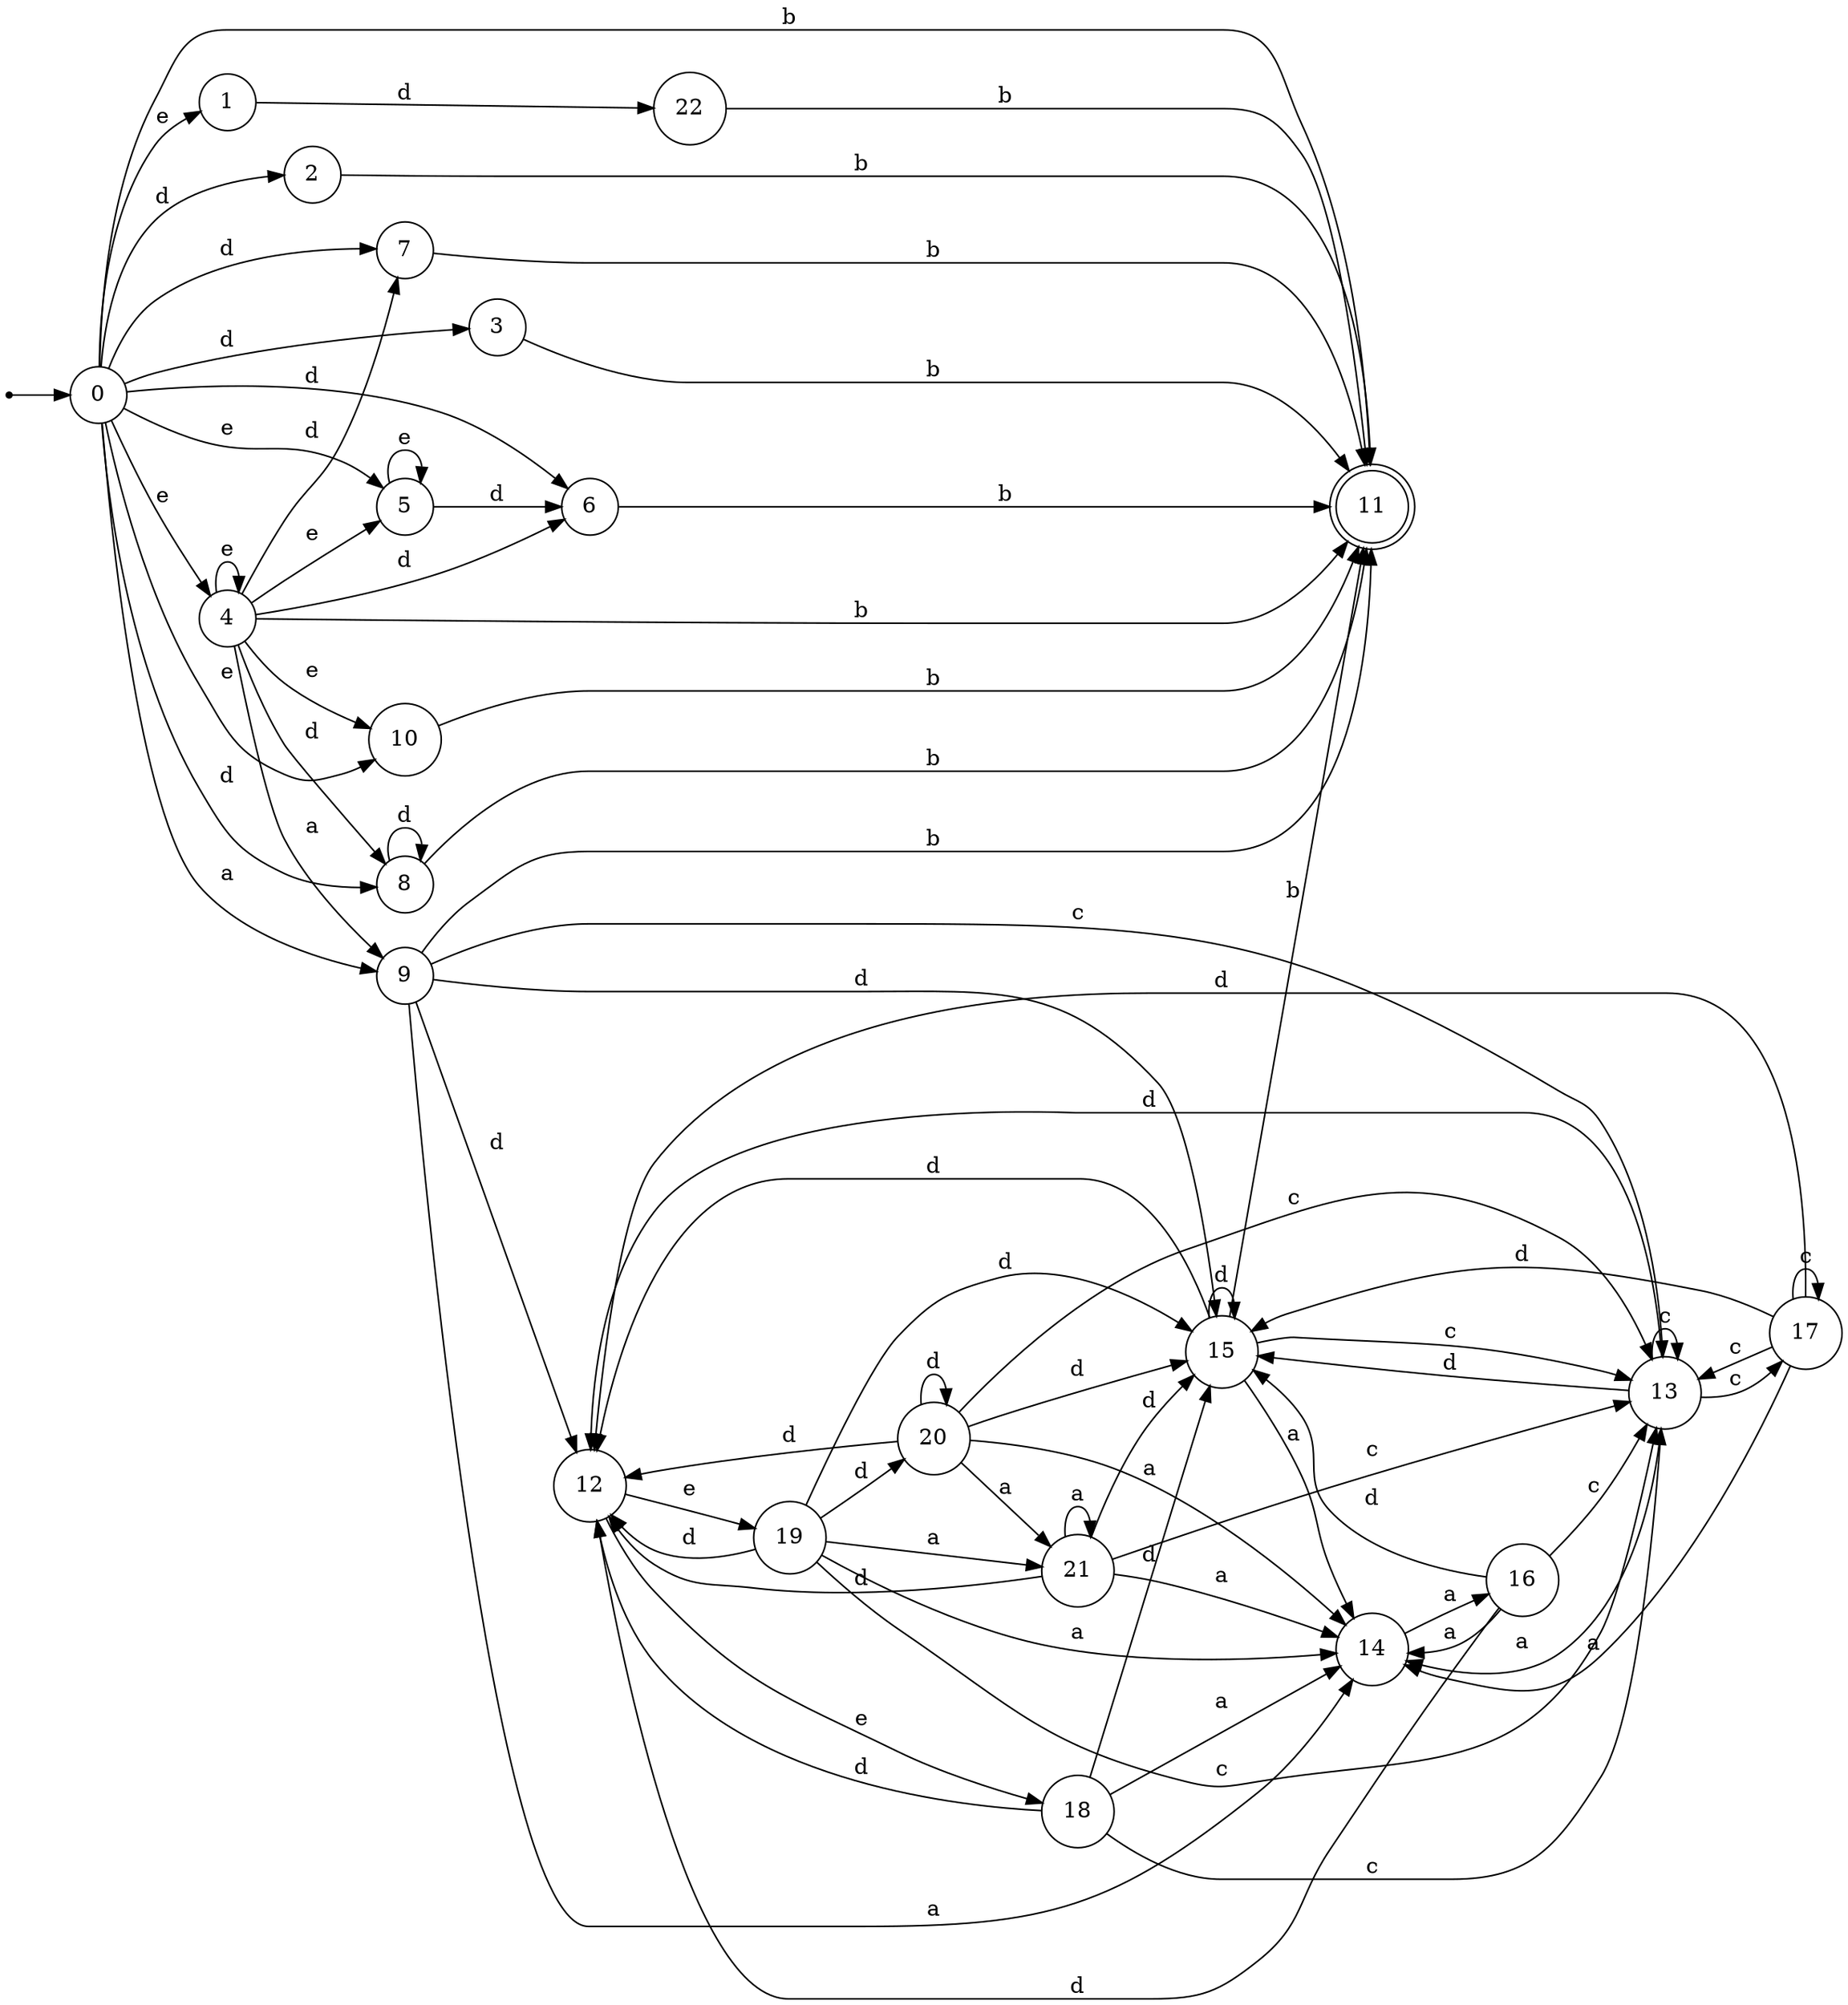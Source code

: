 digraph finite_state_machine {
rankdir=LR;
size="20,20";
node [shape = point]; "dummy0"
node [shape = circle]; "0";
"dummy0" -> "0";
node [shape = circle]; "1";
node [shape = circle]; "2";
node [shape = circle]; "3";
node [shape = circle]; "4";
node [shape = circle]; "5";
node [shape = circle]; "6";
node [shape = circle]; "7";
node [shape = circle]; "8";
node [shape = circle]; "9";
node [shape = circle]; "10";
node [shape = doublecircle]; "11";node [shape = circle]; "12";
node [shape = circle]; "13";
node [shape = circle]; "14";
node [shape = circle]; "15";
node [shape = circle]; "16";
node [shape = circle]; "17";
node [shape = circle]; "18";
node [shape = circle]; "19";
node [shape = circle]; "20";
node [shape = circle]; "21";
node [shape = circle]; "22";
"0" -> "1" [label = "e"];
 "0" -> "10" [label = "e"];
 "0" -> "4" [label = "e"];
 "0" -> "5" [label = "e"];
 "0" -> "2" [label = "d"];
 "0" -> "3" [label = "d"];
 "0" -> "6" [label = "d"];
 "0" -> "7" [label = "d"];
 "0" -> "8" [label = "d"];
 "0" -> "9" [label = "a"];
 "0" -> "11" [label = "b"];
 "10" -> "11" [label = "b"];
 "9" -> "12" [label = "d"];
 "9" -> "15" [label = "d"];
 "9" -> "13" [label = "c"];
 "9" -> "14" [label = "a"];
 "9" -> "11" [label = "b"];
 "15" -> "12" [label = "d"];
 "15" -> "15" [label = "d"];
 "15" -> "13" [label = "c"];
 "15" -> "14" [label = "a"];
 "15" -> "11" [label = "b"];
 "14" -> "16" [label = "a"];
 "16" -> "14" [label = "a"];
 "16" -> "12" [label = "d"];
 "16" -> "15" [label = "d"];
 "16" -> "13" [label = "c"];
 "13" -> "17" [label = "c"];
 "13" -> "13" [label = "c"];
 "13" -> "12" [label = "d"];
 "13" -> "15" [label = "d"];
 "13" -> "14" [label = "a"];
 "17" -> "17" [label = "c"];
 "17" -> "13" [label = "c"];
 "17" -> "12" [label = "d"];
 "17" -> "15" [label = "d"];
 "17" -> "14" [label = "a"];
 "12" -> "18" [label = "e"];
 "12" -> "19" [label = "e"];
 "19" -> "20" [label = "d"];
 "19" -> "12" [label = "d"];
 "19" -> "15" [label = "d"];
 "19" -> "21" [label = "a"];
 "19" -> "14" [label = "a"];
 "19" -> "13" [label = "c"];
 "21" -> "21" [label = "a"];
 "21" -> "14" [label = "a"];
 "21" -> "12" [label = "d"];
 "21" -> "15" [label = "d"];
 "21" -> "13" [label = "c"];
 "20" -> "20" [label = "d"];
 "20" -> "12" [label = "d"];
 "20" -> "15" [label = "d"];
 "20" -> "21" [label = "a"];
 "20" -> "14" [label = "a"];
 "20" -> "13" [label = "c"];
 "18" -> "12" [label = "d"];
 "18" -> "15" [label = "d"];
 "18" -> "13" [label = "c"];
 "18" -> "14" [label = "a"];
 "8" -> "8" [label = "d"];
 "8" -> "11" [label = "b"];
 "7" -> "11" [label = "b"];
 "6" -> "11" [label = "b"];
 "5" -> "5" [label = "e"];
 "5" -> "6" [label = "d"];
 "4" -> "10" [label = "e"];
 "4" -> "4" [label = "e"];
 "4" -> "5" [label = "e"];
 "4" -> "8" [label = "d"];
 "4" -> "6" [label = "d"];
 "4" -> "7" [label = "d"];
 "4" -> "9" [label = "a"];
 "4" -> "11" [label = "b"];
 "3" -> "11" [label = "b"];
 "2" -> "11" [label = "b"];
 "1" -> "22" [label = "d"];
 "22" -> "11" [label = "b"];
 }
